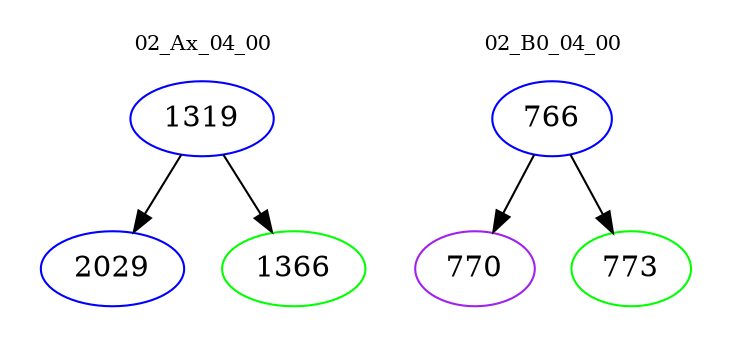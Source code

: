 digraph{
subgraph cluster_0 {
color = white
label = "02_Ax_04_00";
fontsize=10;
T0_1319 [label="1319", color="blue"]
T0_1319 -> T0_2029 [color="black"]
T0_2029 [label="2029", color="blue"]
T0_1319 -> T0_1366 [color="black"]
T0_1366 [label="1366", color="green"]
}
subgraph cluster_1 {
color = white
label = "02_B0_04_00";
fontsize=10;
T1_766 [label="766", color="blue"]
T1_766 -> T1_770 [color="black"]
T1_770 [label="770", color="purple"]
T1_766 -> T1_773 [color="black"]
T1_773 [label="773", color="green"]
}
}
